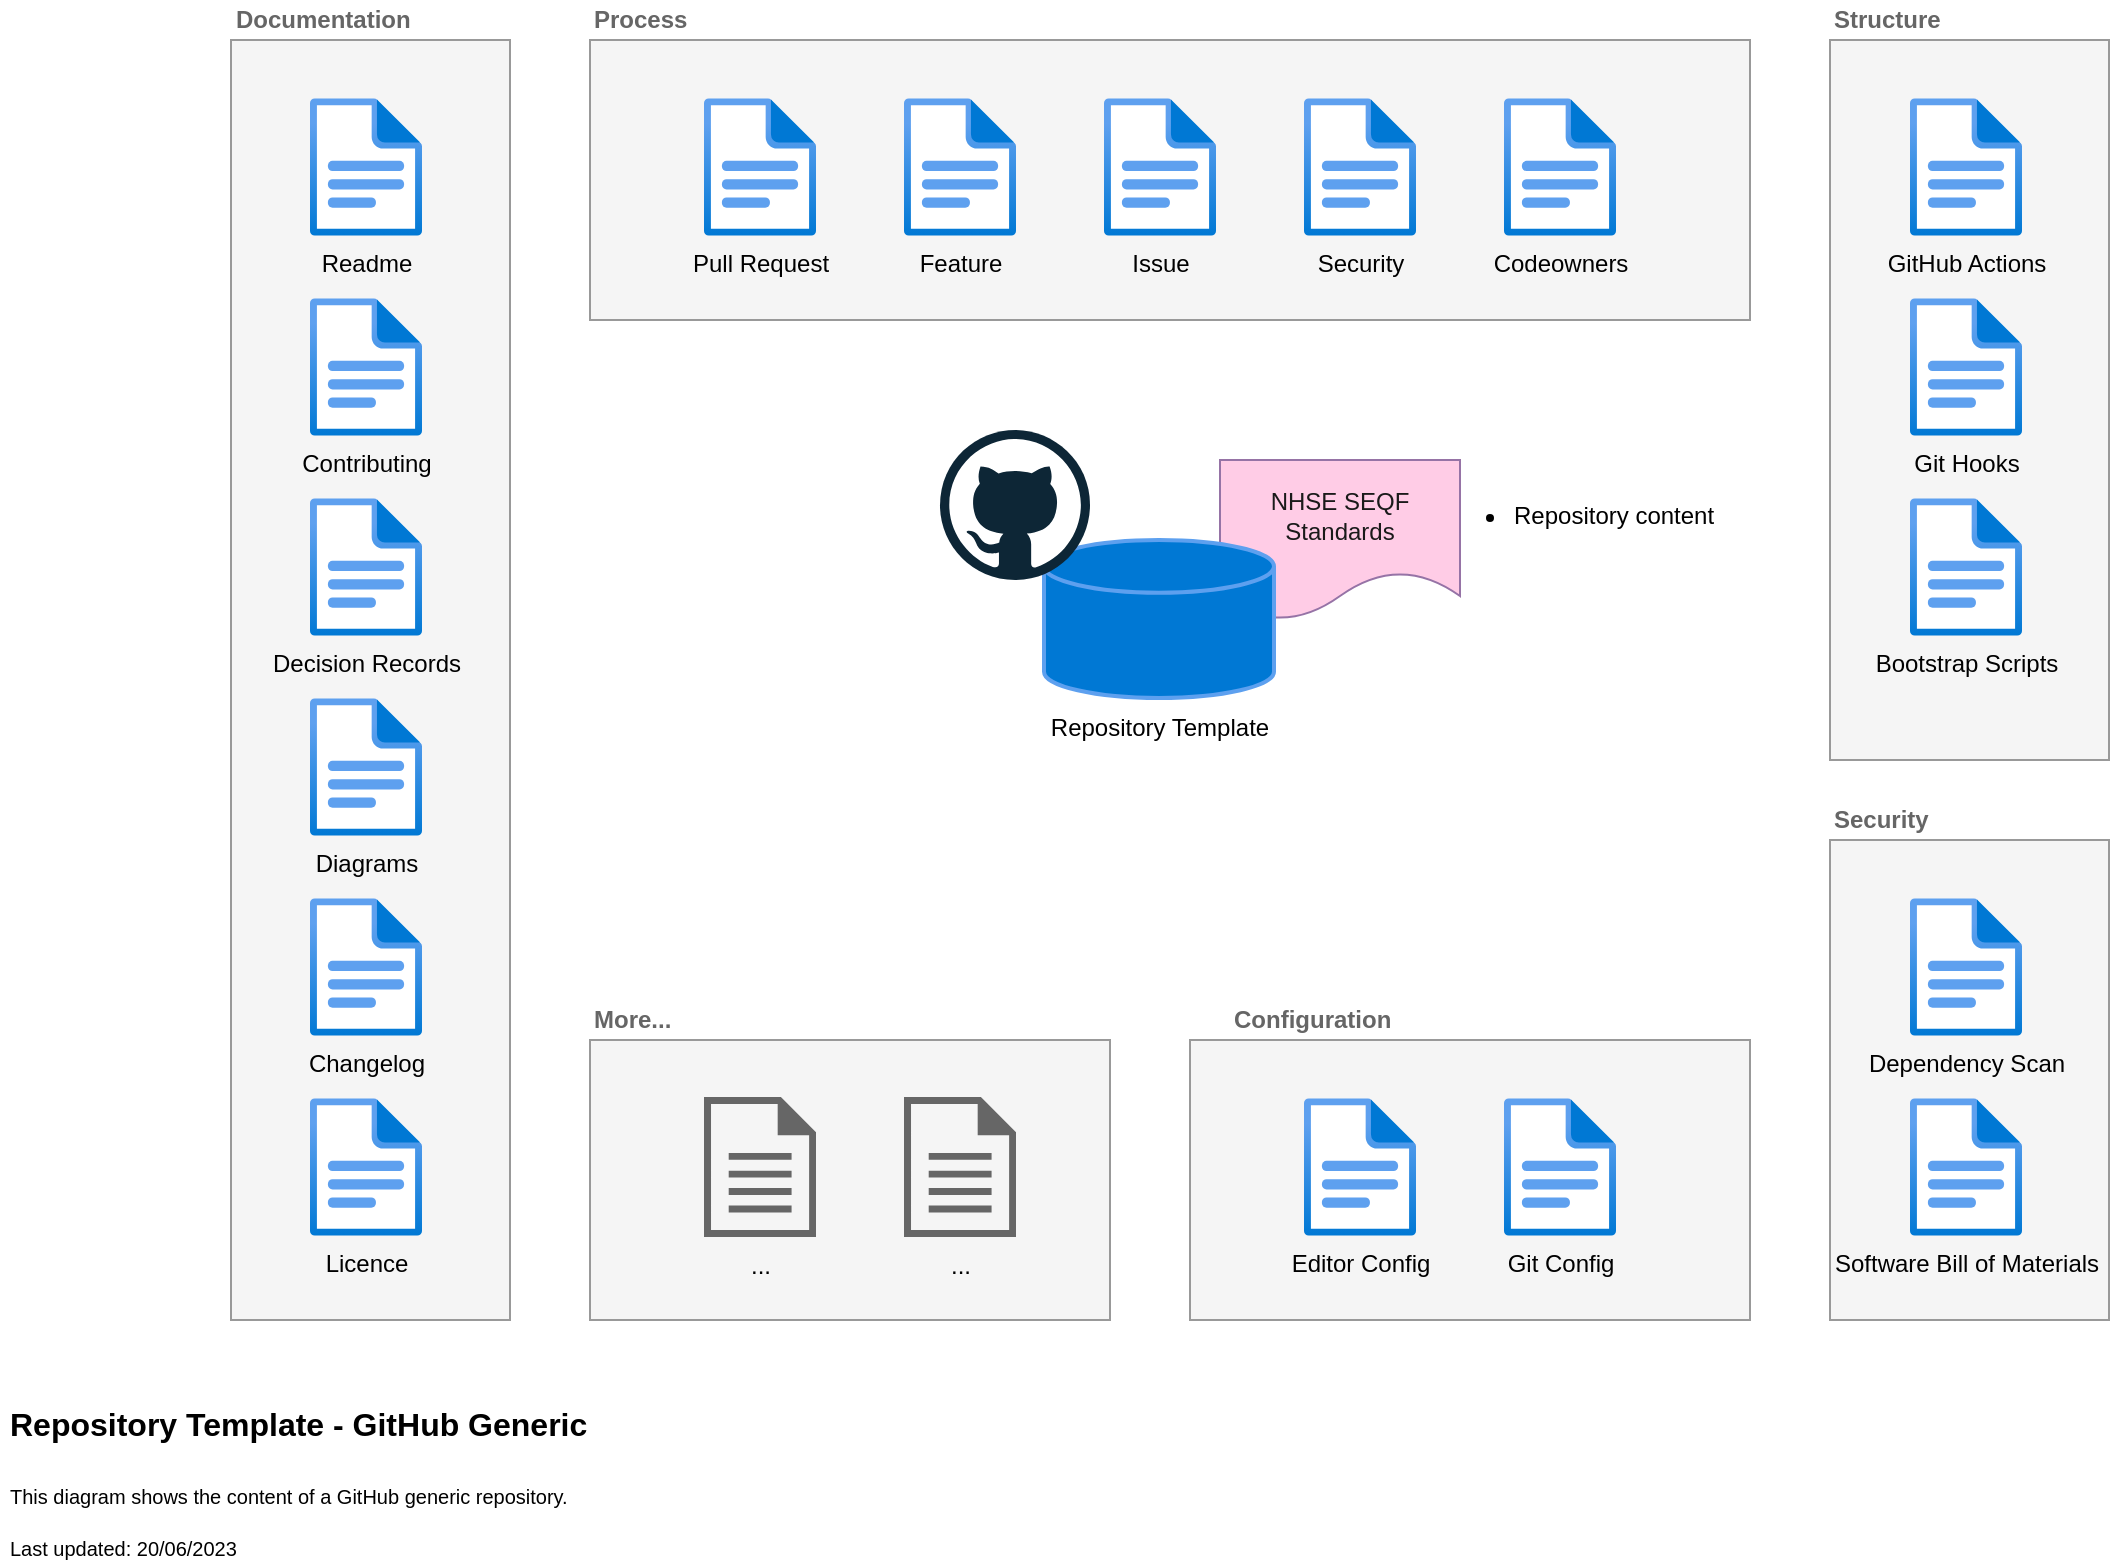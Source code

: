 <mxfile version="21.4.0" type="device">
  <diagram name="Repository Template - GitHub Generic" id="HNA4ruy8jlA4YYfhhtkU">
    <mxGraphModel dx="1597" dy="921" grid="1" gridSize="5" guides="1" tooltips="1" connect="1" arrows="1" fold="1" page="1" pageScale="1" pageWidth="1169" pageHeight="827" background="none" math="0" shadow="0">
      <root>
        <mxCell id="0" />
        <mxCell id="1" parent="0" />
        <mxCell id="ivtmZmyJrMCVqw1YNCTe-29" value="" style="group" parent="1" vertex="1" connectable="0">
          <mxGeometry x="475" y="310" width="260" height="109" as="geometry" />
        </mxCell>
        <mxCell id="LwBWUpAdodE-Z5iKHwp5-1" value="NHSE SEQF&lt;br&gt;Standards" style="shape=document;whiteSpace=wrap;html=1;boundedLbl=1;fillColor=#FFCCE6;strokeColor=#9673a6;fontColor=#1A1A1A;fontStyle=0" parent="ivtmZmyJrMCVqw1YNCTe-29" vertex="1">
          <mxGeometry x="140" y="-40" width="120" height="80" as="geometry" />
        </mxCell>
        <mxCell id="ivtmZmyJrMCVqw1YNCTe-11" value="" style="strokeWidth=2;html=1;shape=mxgraph.flowchart.database;whiteSpace=wrap;fillColor=#0078d4;strokeColor=#5da0ef;" parent="ivtmZmyJrMCVqw1YNCTe-29" vertex="1">
          <mxGeometry x="52" width="115" height="79" as="geometry" />
        </mxCell>
        <mxCell id="ivtmZmyJrMCVqw1YNCTe-12" value="Repository Template" style="text;html=1;strokeColor=none;fillColor=none;align=center;verticalAlign=middle;whiteSpace=wrap;rounded=0;" parent="ivtmZmyJrMCVqw1YNCTe-29" vertex="1">
          <mxGeometry y="79" width="220" height="30" as="geometry" />
        </mxCell>
        <mxCell id="ivtmZmyJrMCVqw1YNCTe-32" value="" style="rounded=0;whiteSpace=wrap;html=1;fillColor=#f5f5f5;fontColor=#333333;strokeColor=#999999;" parent="1" vertex="1">
          <mxGeometry x="920" y="460" width="139.5" height="240" as="geometry" />
        </mxCell>
        <mxCell id="ivtmZmyJrMCVqw1YNCTe-31" value="" style="rounded=0;whiteSpace=wrap;html=1;fillColor=#f5f5f5;fontColor=#333333;strokeColor=#999999;" parent="1" vertex="1">
          <mxGeometry x="920" y="60" width="139.5" height="360" as="geometry" />
        </mxCell>
        <mxCell id="ivtmZmyJrMCVqw1YNCTe-33" value="" style="rounded=0;whiteSpace=wrap;html=1;fillColor=#f5f5f5;fontColor=#333333;strokeColor=#999999;" parent="1" vertex="1">
          <mxGeometry x="300" y="60" width="580" height="140" as="geometry" />
        </mxCell>
        <mxCell id="ivtmZmyJrMCVqw1YNCTe-34" value="" style="rounded=0;whiteSpace=wrap;html=1;fillColor=#f5f5f5;fontColor=#333333;strokeColor=#999999;" parent="1" vertex="1">
          <mxGeometry x="600" y="560" width="280" height="140" as="geometry" />
        </mxCell>
        <mxCell id="ivtmZmyJrMCVqw1YNCTe-30" value="" style="rounded=0;whiteSpace=wrap;html=1;fillColor=#f5f5f5;fontColor=#333333;strokeColor=#999999;" parent="1" vertex="1">
          <mxGeometry x="120.5" y="60" width="139.5" height="640" as="geometry" />
        </mxCell>
        <mxCell id="ivtmZmyJrMCVqw1YNCTe-1" value="Readme" style="image;aspect=fixed;html=1;points=[];align=center;fontSize=12;image=img/lib/azure2/general/File.svg;labelBackgroundColor=none;" parent="1" vertex="1">
          <mxGeometry x="160" y="89" width="56.0" height="69" as="geometry" />
        </mxCell>
        <mxCell id="ivtmZmyJrMCVqw1YNCTe-3" value="Contributing" style="image;aspect=fixed;html=1;points=[];align=center;fontSize=12;image=img/lib/azure2/general/File.svg;labelBackgroundColor=none;" parent="1" vertex="1">
          <mxGeometry x="160" y="189" width="56.0" height="69" as="geometry" />
        </mxCell>
        <mxCell id="ivtmZmyJrMCVqw1YNCTe-4" value="Decision Records" style="image;aspect=fixed;html=1;points=[];align=center;fontSize=12;image=img/lib/azure2/general/File.svg;labelBackgroundColor=none;" parent="1" vertex="1">
          <mxGeometry x="160" y="289" width="56.0" height="69" as="geometry" />
        </mxCell>
        <mxCell id="ivtmZmyJrMCVqw1YNCTe-5" value="Diagrams" style="image;aspect=fixed;html=1;points=[];align=center;fontSize=12;image=img/lib/azure2/general/File.svg;labelBackgroundColor=none;" parent="1" vertex="1">
          <mxGeometry x="160" y="389" width="56.0" height="69" as="geometry" />
        </mxCell>
        <mxCell id="ivtmZmyJrMCVqw1YNCTe-6" value="Changelog" style="image;aspect=fixed;html=1;points=[];align=center;fontSize=12;image=img/lib/azure2/general/File.svg;labelBackgroundColor=none;" parent="1" vertex="1">
          <mxGeometry x="160" y="489" width="56.0" height="69" as="geometry" />
        </mxCell>
        <mxCell id="ivtmZmyJrMCVqw1YNCTe-7" value="Licence" style="image;aspect=fixed;html=1;points=[];align=center;fontSize=12;image=img/lib/azure2/general/File.svg;labelBackgroundColor=none;" parent="1" vertex="1">
          <mxGeometry x="160" y="589" width="56.0" height="69" as="geometry" />
        </mxCell>
        <mxCell id="ivtmZmyJrMCVqw1YNCTe-13" value="Pull Request" style="image;aspect=fixed;html=1;points=[];align=center;fontSize=12;image=img/lib/azure2/general/File.svg;labelBackgroundColor=none;" parent="1" vertex="1">
          <mxGeometry x="357" y="89" width="56.0" height="69" as="geometry" />
        </mxCell>
        <mxCell id="ivtmZmyJrMCVqw1YNCTe-14" value="Feature" style="image;aspect=fixed;html=1;points=[];align=center;fontSize=12;image=img/lib/azure2/general/File.svg;labelBackgroundColor=none;" parent="1" vertex="1">
          <mxGeometry x="457" y="89" width="56.0" height="69" as="geometry" />
        </mxCell>
        <mxCell id="ivtmZmyJrMCVqw1YNCTe-15" value="Issue" style="image;aspect=fixed;html=1;points=[];align=center;fontSize=12;image=img/lib/azure2/general/File.svg;labelBackgroundColor=none;" parent="1" vertex="1">
          <mxGeometry x="557" y="89" width="56.0" height="69" as="geometry" />
        </mxCell>
        <mxCell id="ivtmZmyJrMCVqw1YNCTe-16" value="Security" style="image;aspect=fixed;html=1;points=[];align=center;fontSize=12;image=img/lib/azure2/general/File.svg;labelBackgroundColor=none;" parent="1" vertex="1">
          <mxGeometry x="657" y="89" width="56.0" height="69" as="geometry" />
        </mxCell>
        <mxCell id="ivtmZmyJrMCVqw1YNCTe-17" value="Codeowners" style="image;aspect=fixed;html=1;points=[];align=center;fontSize=12;image=img/lib/azure2/general/File.svg;labelBackgroundColor=none;" parent="1" vertex="1">
          <mxGeometry x="757" y="89" width="56.0" height="69" as="geometry" />
        </mxCell>
        <mxCell id="ivtmZmyJrMCVqw1YNCTe-19" value="GitHub Actions" style="image;aspect=fixed;html=1;points=[];align=center;fontSize=12;image=img/lib/azure2/general/File.svg;labelBackgroundColor=none;" parent="1" vertex="1">
          <mxGeometry x="960" y="89" width="56.0" height="69" as="geometry" />
        </mxCell>
        <mxCell id="ivtmZmyJrMCVqw1YNCTe-20" value="Git Hooks" style="image;aspect=fixed;html=1;points=[];align=center;fontSize=12;image=img/lib/azure2/general/File.svg;labelBackgroundColor=none;" parent="1" vertex="1">
          <mxGeometry x="960" y="189" width="56.0" height="69" as="geometry" />
        </mxCell>
        <mxCell id="ivtmZmyJrMCVqw1YNCTe-21" value="Bootstrap Scripts" style="image;aspect=fixed;html=1;points=[];align=center;fontSize=12;image=img/lib/azure2/general/File.svg;labelBackgroundColor=none;" parent="1" vertex="1">
          <mxGeometry x="960" y="289" width="56.0" height="69" as="geometry" />
        </mxCell>
        <mxCell id="ivtmZmyJrMCVqw1YNCTe-22" value="Editor Config" style="image;aspect=fixed;html=1;points=[];align=center;fontSize=12;image=img/lib/azure2/general/File.svg;labelBackgroundColor=none;" parent="1" vertex="1">
          <mxGeometry x="657" y="589" width="56.0" height="69" as="geometry" />
        </mxCell>
        <mxCell id="ivtmZmyJrMCVqw1YNCTe-23" value="Git Config" style="image;aspect=fixed;html=1;points=[];align=center;fontSize=12;image=img/lib/azure2/general/File.svg;labelBackgroundColor=none;" parent="1" vertex="1">
          <mxGeometry x="757" y="589" width="56.0" height="69" as="geometry" />
        </mxCell>
        <mxCell id="ivtmZmyJrMCVqw1YNCTe-24" value="Dependency Scan" style="image;aspect=fixed;html=1;points=[];align=center;fontSize=12;image=img/lib/azure2/general/File.svg;labelBackgroundColor=none;" parent="1" vertex="1">
          <mxGeometry x="960" y="489" width="56.0" height="69" as="geometry" />
        </mxCell>
        <mxCell id="ivtmZmyJrMCVqw1YNCTe-25" value="Software Bill of Materials" style="image;aspect=fixed;html=1;points=[];align=center;fontSize=12;image=img/lib/azure2/general/File.svg;labelBackgroundColor=none;" parent="1" vertex="1">
          <mxGeometry x="960" y="589" width="56.0" height="69" as="geometry" />
        </mxCell>
        <mxCell id="ivtmZmyJrMCVqw1YNCTe-35" value="Documentation" style="text;html=1;strokeColor=none;fillColor=none;align=left;verticalAlign=middle;whiteSpace=wrap;rounded=0;fontStyle=1;fontColor=#666666;" parent="1" vertex="1">
          <mxGeometry x="120.5" y="40" width="139.5" height="20" as="geometry" />
        </mxCell>
        <mxCell id="ivtmZmyJrMCVqw1YNCTe-36" value="Configuration" style="text;html=1;strokeColor=none;fillColor=none;align=left;verticalAlign=middle;whiteSpace=wrap;rounded=0;fontStyle=1;fontColor=#666666;" parent="1" vertex="1">
          <mxGeometry x="620" y="540" width="139.5" height="20" as="geometry" />
        </mxCell>
        <mxCell id="ivtmZmyJrMCVqw1YNCTe-37" value="Structure" style="text;html=1;strokeColor=none;fillColor=none;align=left;verticalAlign=middle;whiteSpace=wrap;rounded=0;fontStyle=1;fontColor=#666666;" parent="1" vertex="1">
          <mxGeometry x="920" y="40" width="139.5" height="20" as="geometry" />
        </mxCell>
        <mxCell id="ivtmZmyJrMCVqw1YNCTe-38" value="Security" style="text;html=1;strokeColor=none;fillColor=none;align=left;verticalAlign=middle;whiteSpace=wrap;rounded=0;fontStyle=1;fontColor=#666666;" parent="1" vertex="1">
          <mxGeometry x="920" y="440" width="139.5" height="20" as="geometry" />
        </mxCell>
        <mxCell id="ivtmZmyJrMCVqw1YNCTe-39" value="Process" style="text;html=1;strokeColor=none;fillColor=none;align=left;verticalAlign=middle;whiteSpace=wrap;rounded=0;fontStyle=1;fontColor=#666666;" parent="1" vertex="1">
          <mxGeometry x="300" y="40" width="139.5" height="20" as="geometry" />
        </mxCell>
        <mxCell id="ivtmZmyJrMCVqw1YNCTe-40" value="&lt;h1&gt;&lt;font style=&quot;font-size: 16px;&quot;&gt;Repository Template - GitHub Generic&lt;/font&gt;&lt;/h1&gt;&lt;p&gt;&lt;font style=&quot;font-size: 10px;&quot;&gt;This diagram shows the content of a GitHub generic repository.&lt;/font&gt;&lt;/p&gt;&lt;p&gt;&lt;font style=&quot;font-size: 10px;&quot;&gt;Last updated: 20/06/2023&lt;/font&gt;&lt;/p&gt;" style="text;html=1;strokeColor=none;fillColor=none;spacing=5;spacingTop=-20;whiteSpace=wrap;overflow=hidden;rounded=0;" parent="1" vertex="1">
          <mxGeometry x="5" y="730" width="315" height="90" as="geometry" />
        </mxCell>
        <mxCell id="7iLgMP7X1AWxptOZBA4z-1" value="&lt;ul&gt;&lt;li&gt;Repository content&lt;/li&gt;&lt;/ul&gt;" style="text;html=1;strokeColor=none;fillColor=none;align=left;verticalAlign=middle;whiteSpace=wrap;rounded=0;" parent="1" vertex="1">
          <mxGeometry x="720" y="250" width="150" height="95" as="geometry" />
        </mxCell>
        <mxCell id="bRYS1uTuN6S3yzqcqrCZ-1" value="" style="dashed=0;outlineConnect=0;html=1;align=center;labelPosition=center;verticalLabelPosition=bottom;verticalAlign=top;shape=mxgraph.weblogos.github" parent="1" vertex="1">
          <mxGeometry x="475" y="255" width="75" height="75" as="geometry" />
        </mxCell>
        <mxCell id="HIha47KEA8F94itUp2OT-1" value="" style="rounded=0;whiteSpace=wrap;html=1;fillColor=#f5f5f5;fontColor=#333333;strokeColor=#999999;" parent="1" vertex="1">
          <mxGeometry x="300" y="560" width="260" height="140" as="geometry" />
        </mxCell>
        <mxCell id="HIha47KEA8F94itUp2OT-2" value="More..." style="text;html=1;strokeColor=none;fillColor=none;align=left;verticalAlign=middle;whiteSpace=wrap;rounded=0;fontStyle=1;fontColor=#666666;" parent="1" vertex="1">
          <mxGeometry x="300" y="540" width="139.5" height="20" as="geometry" />
        </mxCell>
        <mxCell id="FDSgRW9XI9Z2J49Lr0ry-1" value="..." style="sketch=0;aspect=fixed;pointerEvents=1;shadow=0;dashed=0;html=1;strokeColor=none;labelPosition=center;verticalLabelPosition=bottom;verticalAlign=top;align=center;fillColor=#666666;shape=mxgraph.mscae.enterprise.document" parent="1" vertex="1">
          <mxGeometry x="357" y="588.5" width="56" height="70" as="geometry" />
        </mxCell>
        <mxCell id="FDSgRW9XI9Z2J49Lr0ry-2" value="..." style="sketch=0;aspect=fixed;pointerEvents=1;shadow=0;dashed=0;html=1;strokeColor=none;labelPosition=center;verticalLabelPosition=bottom;verticalAlign=top;align=center;fillColor=#666666;shape=mxgraph.mscae.enterprise.document" parent="1" vertex="1">
          <mxGeometry x="457" y="588.5" width="56" height="70" as="geometry" />
        </mxCell>
      </root>
    </mxGraphModel>
  </diagram>
</mxfile>
